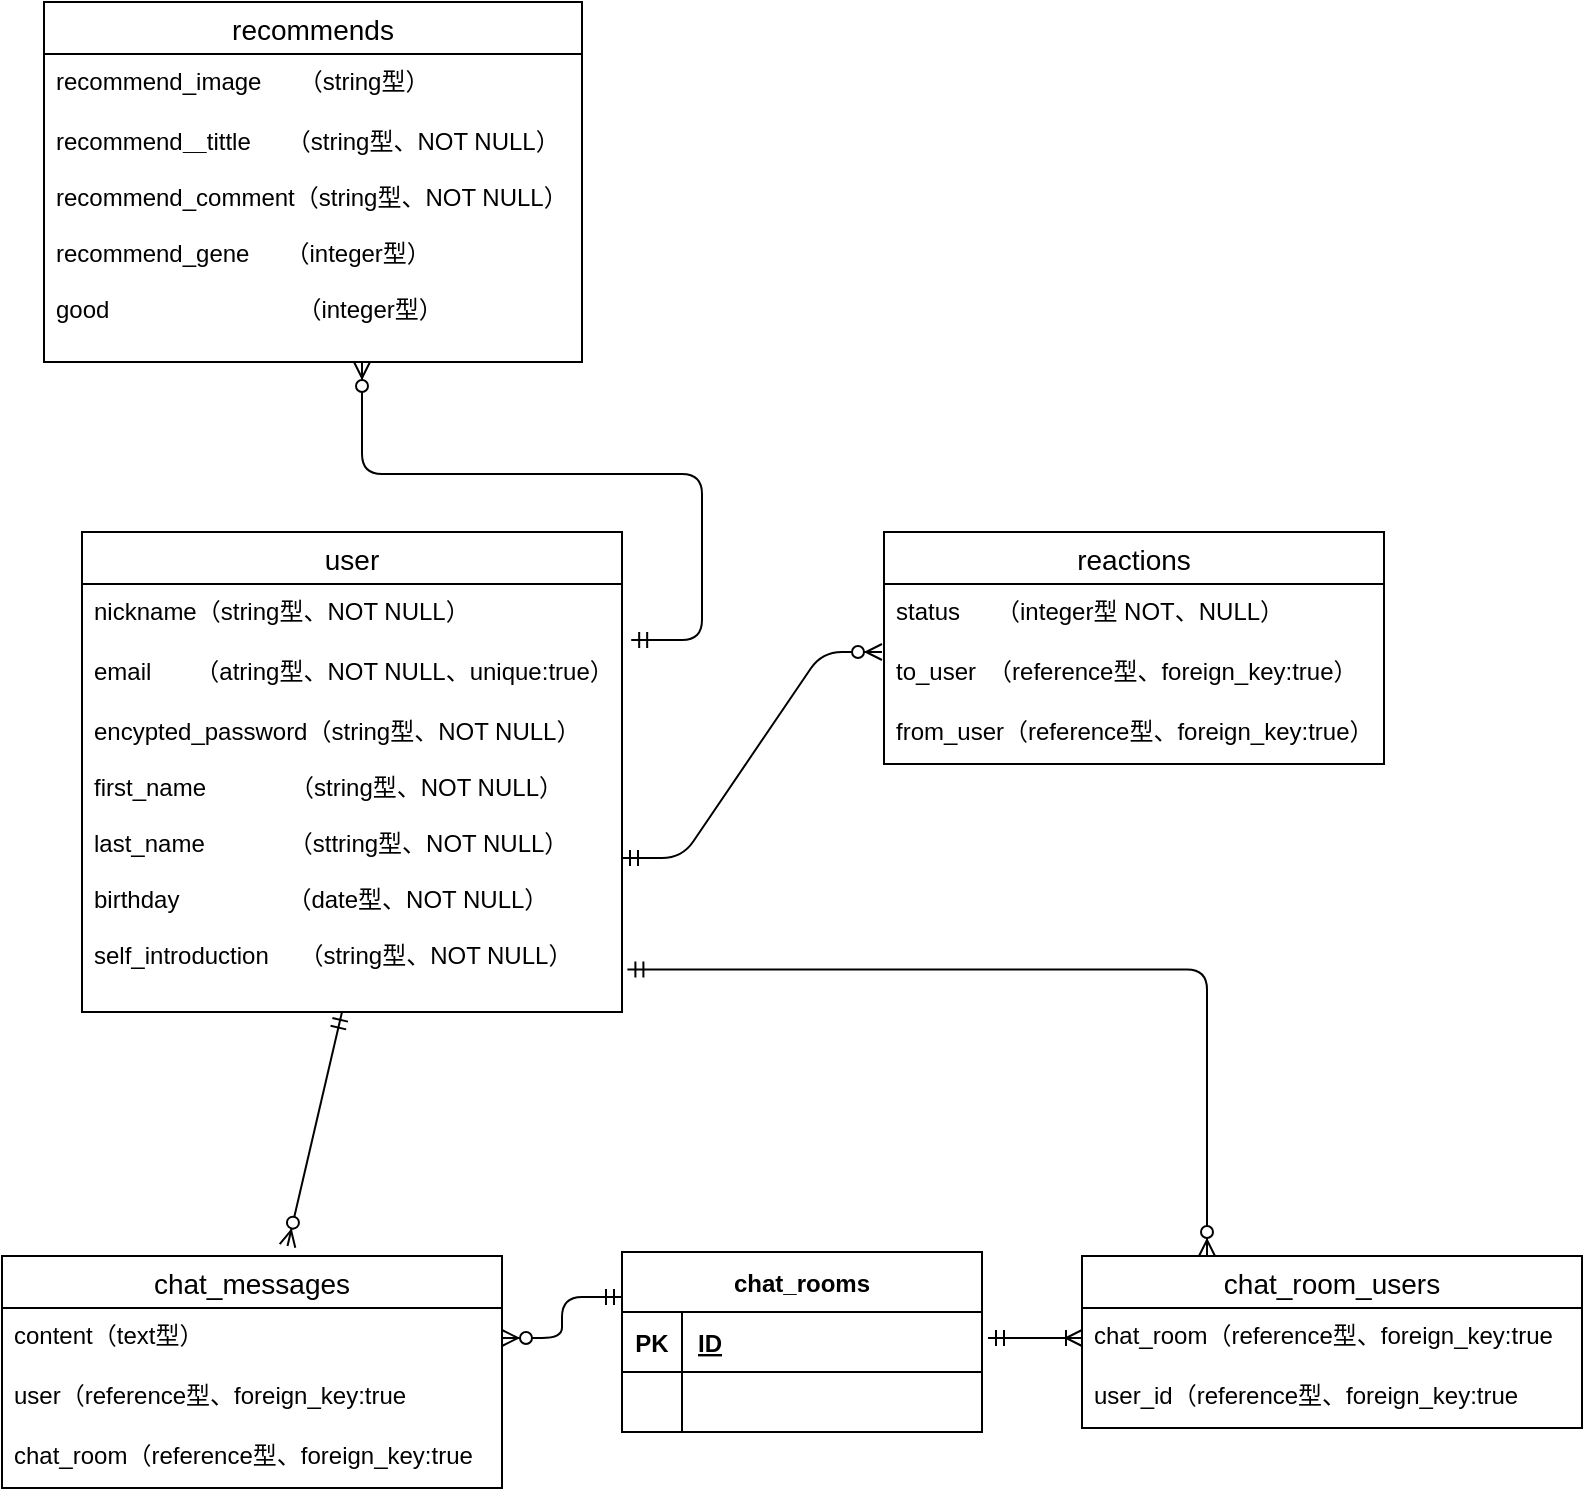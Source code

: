 <mxfile>
    <diagram id="IMUVPoJTRoG1sl24A6Xq" name="ページ1">
        <mxGraphModel dx="321" dy="859" grid="1" gridSize="10" guides="1" tooltips="1" connect="1" arrows="1" fold="1" page="1" pageScale="1" pageWidth="827" pageHeight="1169" math="0" shadow="0">
            <root>
                <mxCell id="0"/>
                <mxCell id="1" parent="0"/>
                <mxCell id="2" value="user" style="swimlane;fontStyle=0;childLayout=stackLayout;horizontal=1;startSize=26;horizontalStack=0;resizeParent=1;resizeParentMax=0;resizeLast=0;collapsible=1;marginBottom=0;align=center;fontSize=14;" vertex="1" parent="1">
                    <mxGeometry x="60" y="340" width="270" height="240" as="geometry"/>
                </mxCell>
                <mxCell id="3" value="nickname（string型、NOT NULL）&#10;&#10;&#10;" style="text;strokeColor=none;fillColor=none;spacingLeft=4;spacingRight=4;overflow=hidden;rotatable=0;points=[[0,0.5],[1,0.5]];portConstraint=eastwest;fontSize=12;" vertex="1" parent="2">
                    <mxGeometry y="26" width="270" height="30" as="geometry"/>
                </mxCell>
                <mxCell id="4" value="email 　  （atring型、NOT NULL、unique:true）" style="text;strokeColor=none;fillColor=none;spacingLeft=4;spacingRight=4;overflow=hidden;rotatable=0;points=[[0,0.5],[1,0.5]];portConstraint=eastwest;fontSize=12;" vertex="1" parent="2">
                    <mxGeometry y="56" width="270" height="30" as="geometry"/>
                </mxCell>
                <mxCell id="5" value="encypted_password（string型、NOT NULL）&#10;&#10;first_name　　　　（string型、NOT NULL）&#10;&#10;last_name　　　　（sttring型、NOT NULL）&#10;&#10;birthday　　　　　（date型、NOT NULL）&#10;&#10;self_introduction　 （string型、NOT NULL）" style="text;strokeColor=none;fillColor=none;spacingLeft=4;spacingRight=4;overflow=hidden;rotatable=0;points=[[0,0.5],[1,0.5]];portConstraint=eastwest;fontSize=12;" vertex="1" parent="2">
                    <mxGeometry y="86" width="270" height="154" as="geometry"/>
                </mxCell>
                <mxCell id="7" value="reactions" style="swimlane;fontStyle=0;childLayout=stackLayout;horizontal=1;startSize=26;horizontalStack=0;resizeParent=1;resizeParentMax=0;resizeLast=0;collapsible=1;marginBottom=0;align=center;fontSize=14;" vertex="1" parent="1">
                    <mxGeometry x="461" y="340" width="250" height="116" as="geometry"/>
                </mxCell>
                <mxCell id="8" value="status　　（integer型 NOT、NULL）" style="text;strokeColor=none;fillColor=none;spacingLeft=4;spacingRight=4;overflow=hidden;rotatable=0;points=[[0,0.5],[1,0.5]];portConstraint=eastwest;fontSize=12;" vertex="1" parent="7">
                    <mxGeometry y="26" width="250" height="30" as="geometry"/>
                </mxCell>
                <mxCell id="9" value="to_user　（reference型、foreign_key:true）" style="text;strokeColor=none;fillColor=none;spacingLeft=4;spacingRight=4;overflow=hidden;rotatable=0;points=[[0,0.5],[1,0.5]];portConstraint=eastwest;fontSize=12;" vertex="1" parent="7">
                    <mxGeometry y="56" width="250" height="30" as="geometry"/>
                </mxCell>
                <mxCell id="10" value="from_user（reference型、foreign_key:true）" style="text;strokeColor=none;fillColor=none;spacingLeft=4;spacingRight=4;overflow=hidden;rotatable=0;points=[[0,0.5],[1,0.5]];portConstraint=eastwest;fontSize=12;" vertex="1" parent="7">
                    <mxGeometry y="86" width="250" height="30" as="geometry"/>
                </mxCell>
                <mxCell id="11" value="recommends" style="swimlane;fontStyle=0;childLayout=stackLayout;horizontal=1;startSize=26;horizontalStack=0;resizeParent=1;resizeParentMax=0;resizeLast=0;collapsible=1;marginBottom=0;align=center;fontSize=14;" vertex="1" parent="1">
                    <mxGeometry x="41" y="75" width="269" height="180" as="geometry"/>
                </mxCell>
                <mxCell id="12" value="recommend_image　  （string型）" style="text;strokeColor=none;fillColor=none;spacingLeft=4;spacingRight=4;overflow=hidden;rotatable=0;points=[[0,0.5],[1,0.5]];portConstraint=eastwest;fontSize=12;" vertex="1" parent="11">
                    <mxGeometry y="26" width="269" height="30" as="geometry"/>
                </mxCell>
                <mxCell id="13" value="recommend＿tittle　　（string型、NOT NULL）&#10;&#10;recommend_comment（string型、NOT NULL）&#10;&#10;recommend_gene　　（integer型）&#10;&#10;good 　　　　　　　  （integer型）" style="text;strokeColor=none;fillColor=none;spacingLeft=4;spacingRight=4;overflow=hidden;rotatable=0;points=[[0,0.5],[1,0.5]];portConstraint=eastwest;fontSize=12;" vertex="1" parent="11">
                    <mxGeometry y="56" width="269" height="124" as="geometry"/>
                </mxCell>
                <mxCell id="19" value="chat_room_users" style="swimlane;fontStyle=0;childLayout=stackLayout;horizontal=1;startSize=26;horizontalStack=0;resizeParent=1;resizeParentMax=0;resizeLast=0;collapsible=1;marginBottom=0;align=center;fontSize=14;" vertex="1" parent="1">
                    <mxGeometry x="560" y="702" width="250" height="86" as="geometry"/>
                </mxCell>
                <mxCell id="20" value="chat_room（reference型、foreign_key:true" style="text;strokeColor=none;fillColor=none;spacingLeft=4;spacingRight=4;overflow=hidden;rotatable=0;points=[[0,0.5],[1,0.5]];portConstraint=eastwest;fontSize=12;" vertex="1" parent="19">
                    <mxGeometry y="26" width="250" height="30" as="geometry"/>
                </mxCell>
                <mxCell id="21" value="user_id（reference型、foreign_key:true" style="text;strokeColor=none;fillColor=none;spacingLeft=4;spacingRight=4;overflow=hidden;rotatable=0;points=[[0,0.5],[1,0.5]];portConstraint=eastwest;fontSize=12;" vertex="1" parent="19">
                    <mxGeometry y="56" width="250" height="30" as="geometry"/>
                </mxCell>
                <mxCell id="27" value="chat_rooms" style="shape=table;startSize=30;container=1;collapsible=1;childLayout=tableLayout;fixedRows=1;rowLines=0;fontStyle=1;align=center;resizeLast=1;" vertex="1" parent="1">
                    <mxGeometry x="330" y="700" width="180" height="90" as="geometry"/>
                </mxCell>
                <mxCell id="28" value="" style="shape=partialRectangle;collapsible=0;dropTarget=0;pointerEvents=0;fillColor=none;top=0;left=0;bottom=1;right=0;points=[[0,0.5],[1,0.5]];portConstraint=eastwest;" vertex="1" parent="27">
                    <mxGeometry y="30" width="180" height="30" as="geometry"/>
                </mxCell>
                <mxCell id="29" value="PK" style="shape=partialRectangle;connectable=0;fillColor=none;top=0;left=0;bottom=0;right=0;fontStyle=1;overflow=hidden;" vertex="1" parent="28">
                    <mxGeometry width="30" height="30" as="geometry"/>
                </mxCell>
                <mxCell id="30" value="ID" style="shape=partialRectangle;connectable=0;fillColor=none;top=0;left=0;bottom=0;right=0;align=left;spacingLeft=6;fontStyle=5;overflow=hidden;" vertex="1" parent="28">
                    <mxGeometry x="30" width="150" height="30" as="geometry"/>
                </mxCell>
                <mxCell id="31" value="" style="shape=partialRectangle;collapsible=0;dropTarget=0;pointerEvents=0;fillColor=none;top=0;left=0;bottom=0;right=0;points=[[0,0.5],[1,0.5]];portConstraint=eastwest;" vertex="1" parent="27">
                    <mxGeometry y="60" width="180" height="30" as="geometry"/>
                </mxCell>
                <mxCell id="32" value="" style="shape=partialRectangle;connectable=0;fillColor=none;top=0;left=0;bottom=0;right=0;editable=1;overflow=hidden;" vertex="1" parent="31">
                    <mxGeometry width="30" height="30" as="geometry"/>
                </mxCell>
                <mxCell id="33" value="" style="shape=partialRectangle;connectable=0;fillColor=none;top=0;left=0;bottom=0;right=0;align=left;spacingLeft=6;overflow=hidden;" vertex="1" parent="31">
                    <mxGeometry x="30" width="150" height="30" as="geometry"/>
                </mxCell>
                <mxCell id="40" value="chat_messages" style="swimlane;fontStyle=0;childLayout=stackLayout;horizontal=1;startSize=26;horizontalStack=0;resizeParent=1;resizeParentMax=0;resizeLast=0;collapsible=1;marginBottom=0;align=center;fontSize=14;" vertex="1" parent="1">
                    <mxGeometry x="20" y="702" width="250" height="116" as="geometry"/>
                </mxCell>
                <mxCell id="41" value="content（text型）" style="text;strokeColor=none;fillColor=none;spacingLeft=4;spacingRight=4;overflow=hidden;rotatable=0;points=[[0,0.5],[1,0.5]];portConstraint=eastwest;fontSize=12;" vertex="1" parent="40">
                    <mxGeometry y="26" width="250" height="30" as="geometry"/>
                </mxCell>
                <mxCell id="42" value="user（reference型、foreign_key:true" style="text;strokeColor=none;fillColor=none;spacingLeft=4;spacingRight=4;overflow=hidden;rotatable=0;points=[[0,0.5],[1,0.5]];portConstraint=eastwest;fontSize=12;" vertex="1" parent="40">
                    <mxGeometry y="56" width="250" height="30" as="geometry"/>
                </mxCell>
                <mxCell id="43" value="chat_room（reference型、foreign_key:true" style="text;strokeColor=none;fillColor=none;spacingLeft=4;spacingRight=4;overflow=hidden;rotatable=0;points=[[0,0.5],[1,0.5]];portConstraint=eastwest;fontSize=12;" vertex="1" parent="40">
                    <mxGeometry y="86" width="250" height="30" as="geometry"/>
                </mxCell>
                <mxCell id="61" value="" style="edgeStyle=entityRelationEdgeStyle;fontSize=12;html=1;endArrow=ERzeroToMany;startArrow=ERmandOne;entryX=1;entryY=0.5;entryDx=0;entryDy=0;exitX=0;exitY=0.25;exitDx=0;exitDy=0;" edge="1" parent="1" source="27" target="41">
                    <mxGeometry width="100" height="100" relative="1" as="geometry">
                        <mxPoint x="220" y="520" as="sourcePoint"/>
                        <mxPoint x="320" y="420" as="targetPoint"/>
                    </mxGeometry>
                </mxCell>
                <mxCell id="62" value="" style="fontSize=12;html=1;endArrow=ERzeroToMany;startArrow=ERmandOne;entryX=0.571;entryY=-0.043;entryDx=0;entryDy=0;entryPerimeter=0;" edge="1" parent="1" target="40">
                    <mxGeometry width="100" height="100" relative="1" as="geometry">
                        <mxPoint x="190" y="580" as="sourcePoint"/>
                        <mxPoint x="230" y="661.2" as="targetPoint"/>
                    </mxGeometry>
                </mxCell>
                <mxCell id="63" value="" style="edgeStyle=entityRelationEdgeStyle;fontSize=12;html=1;endArrow=ERzeroToMany;startArrow=ERmandOne;exitX=1;exitY=0.5;exitDx=0;exitDy=0;" edge="1" parent="1" source="5">
                    <mxGeometry width="100" height="100" relative="1" as="geometry">
                        <mxPoint x="360" y="500" as="sourcePoint"/>
                        <mxPoint x="460" y="400" as="targetPoint"/>
                    </mxGeometry>
                </mxCell>
                <mxCell id="64" value="" style="edgeStyle=orthogonalEdgeStyle;fontSize=12;html=1;endArrow=ERzeroToMany;startArrow=ERmandOne;exitX=1.017;exitY=0.933;exitDx=0;exitDy=0;exitPerimeter=0;" edge="1" parent="1" source="3" target="13">
                    <mxGeometry width="100" height="100" relative="1" as="geometry">
                        <mxPoint x="340" y="390" as="sourcePoint"/>
                        <mxPoint x="420" y="220" as="targetPoint"/>
                        <Array as="points">
                            <mxPoint x="370" y="394"/>
                            <mxPoint x="370" y="311"/>
                            <mxPoint x="200" y="311"/>
                        </Array>
                    </mxGeometry>
                </mxCell>
                <mxCell id="66" value="" style="fontSize=12;html=1;endArrow=ERzeroToMany;startArrow=ERmandOne;exitX=1.01;exitY=0.862;exitDx=0;exitDy=0;exitPerimeter=0;edgeStyle=orthogonalEdgeStyle;entryX=0.25;entryY=0;entryDx=0;entryDy=0;" edge="1" parent="1" source="5" target="19">
                    <mxGeometry width="100" height="100" relative="1" as="geometry">
                        <mxPoint x="460" y="570" as="sourcePoint"/>
                        <mxPoint x="620" y="680" as="targetPoint"/>
                    </mxGeometry>
                </mxCell>
                <mxCell id="67" value="" style="fontSize=12;html=1;endArrow=ERoneToMany;startArrow=ERmandOne;entryX=0;entryY=0.5;entryDx=0;entryDy=0;" edge="1" parent="1" target="20">
                    <mxGeometry width="100" height="100" relative="1" as="geometry">
                        <mxPoint x="513" y="743" as="sourcePoint"/>
                        <mxPoint x="580" y="700" as="targetPoint"/>
                    </mxGeometry>
                </mxCell>
            </root>
        </mxGraphModel>
    </diagram>
</mxfile>